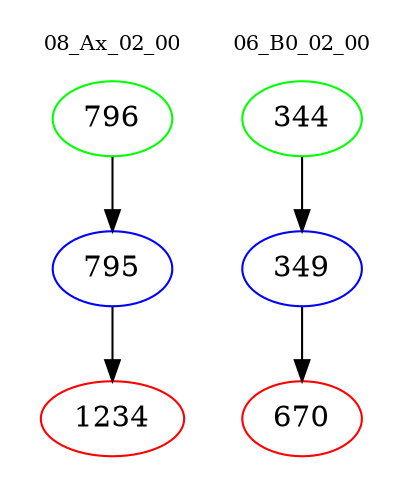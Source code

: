 digraph{
subgraph cluster_0 {
color = white
label = "08_Ax_02_00";
fontsize=10;
T0_796 [label="796", color="green"]
T0_796 -> T0_795 [color="black"]
T0_795 [label="795", color="blue"]
T0_795 -> T0_1234 [color="black"]
T0_1234 [label="1234", color="red"]
}
subgraph cluster_1 {
color = white
label = "06_B0_02_00";
fontsize=10;
T1_344 [label="344", color="green"]
T1_344 -> T1_349 [color="black"]
T1_349 [label="349", color="blue"]
T1_349 -> T1_670 [color="black"]
T1_670 [label="670", color="red"]
}
}
